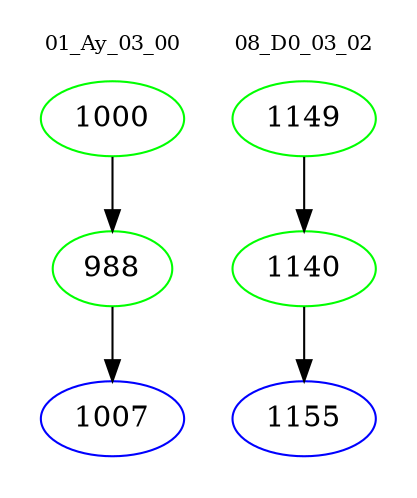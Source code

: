 digraph{
subgraph cluster_0 {
color = white
label = "01_Ay_03_00";
fontsize=10;
T0_1000 [label="1000", color="green"]
T0_1000 -> T0_988 [color="black"]
T0_988 [label="988", color="green"]
T0_988 -> T0_1007 [color="black"]
T0_1007 [label="1007", color="blue"]
}
subgraph cluster_1 {
color = white
label = "08_D0_03_02";
fontsize=10;
T1_1149 [label="1149", color="green"]
T1_1149 -> T1_1140 [color="black"]
T1_1140 [label="1140", color="green"]
T1_1140 -> T1_1155 [color="black"]
T1_1155 [label="1155", color="blue"]
}
}
